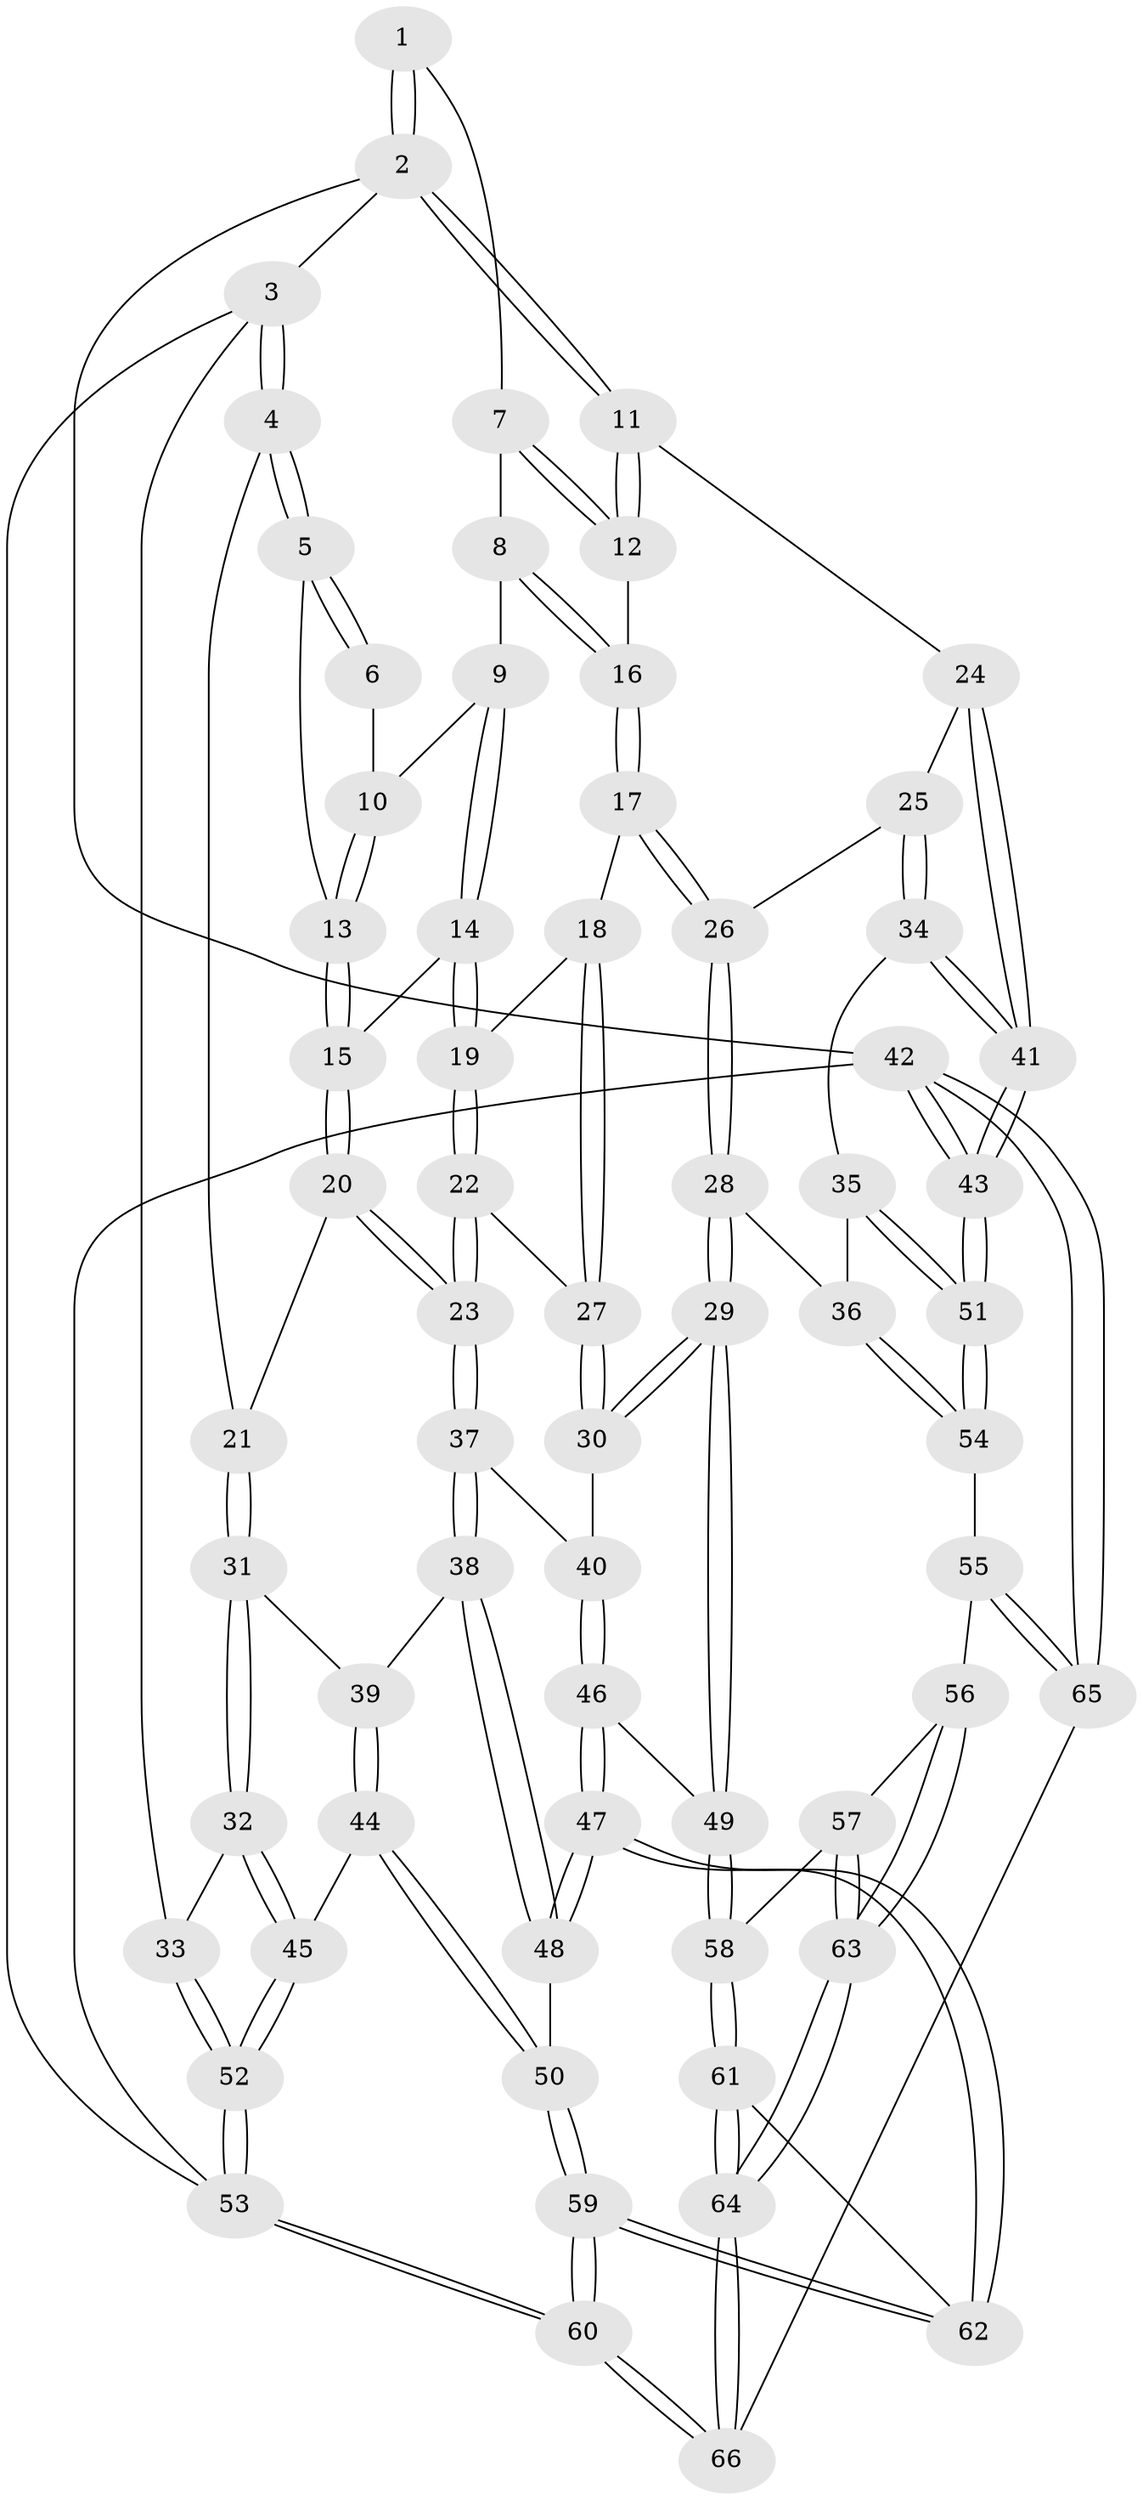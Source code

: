 // Generated by graph-tools (version 1.1) at 2025/00/03/09/25 05:00:05]
// undirected, 66 vertices, 162 edges
graph export_dot {
graph [start="1"]
  node [color=gray90,style=filled];
  1 [pos="+0.8654926330887213+0"];
  2 [pos="+1+0"];
  3 [pos="+0+0"];
  4 [pos="+0+0"];
  5 [pos="+0.12239990373675091+0"];
  6 [pos="+0.6363964336724954+0"];
  7 [pos="+0.8411152531053393+0.02540845201809231"];
  8 [pos="+0.715798736660987+0.17490690011607668"];
  9 [pos="+0.6618473336229048+0.15105572512909832"];
  10 [pos="+0.6294887858512764+0.09464137811276489"];
  11 [pos="+1+0.23846007692223026"];
  12 [pos="+0.9174563730615755+0.2058994679551377"];
  13 [pos="+0.3963806465201733+0.15001618210486256"];
  14 [pos="+0.56025015150957+0.27071499519228165"];
  15 [pos="+0.41365782423089076+0.22739622170879673"];
  16 [pos="+0.7896970642238867+0.2601482754250811"];
  17 [pos="+0.7763167679058528+0.3167415080083669"];
  18 [pos="+0.7167917667544559+0.35153114910057054"];
  19 [pos="+0.5705133119483382+0.29420149222354824"];
  20 [pos="+0.33404560786509535+0.4045646618881588"];
  21 [pos="+0.1859682913044923+0.338332026820536"];
  22 [pos="+0.545242468706708+0.4007797005500895"];
  23 [pos="+0.35165804824471064+0.4484434714338183"];
  24 [pos="+1+0.32866436705225927"];
  25 [pos="+0.875272092145957+0.40640137775317897"];
  26 [pos="+0.8348872863861475+0.3934741796684255"];
  27 [pos="+0.6457334180274757+0.4778763310626816"];
  28 [pos="+0.742698448244693+0.628275757040632"];
  29 [pos="+0.7268584944037771+0.6307941653790571"];
  30 [pos="+0.6563843257583227+0.5544278887034182"];
  31 [pos="+0.010264372763981306+0.5388837942950335"];
  32 [pos="+0+0.5468033328136331"];
  33 [pos="+0+0.5426873493696522"];
  34 [pos="+0.9261413579029256+0.5791120670564711"];
  35 [pos="+0.8137358172403447+0.6368880561803568"];
  36 [pos="+0.8087472928476376+0.6379242212870214"];
  37 [pos="+0.3496151916208407+0.5519071499365196"];
  38 [pos="+0.3099497083149749+0.5767151991795549"];
  39 [pos="+0.12814687637411767+0.5847882896397485"];
  40 [pos="+0.3758535441509598+0.5699773322405327"];
  41 [pos="+1+0.5426716673487807"];
  42 [pos="+1+1"];
  43 [pos="+1+0.8863702992771872"];
  44 [pos="+0.13397458800965859+0.7696497745861217"];
  45 [pos="+0.07877441228005648+0.7660279519758981"];
  46 [pos="+0.46635893326121597+0.7412905591543313"];
  47 [pos="+0.4339163417796441+0.8337629117089187"];
  48 [pos="+0.2556286502691962+0.7440301821811318"];
  49 [pos="+0.6755144592640491+0.7220014316564808"];
  50 [pos="+0.1919935821281563+0.8146128908608301"];
  51 [pos="+1+0.866300071058279"];
  52 [pos="+0+1"];
  53 [pos="+0+1"];
  54 [pos="+0.9008261830058094+0.8771624303910738"];
  55 [pos="+0.899653440150909+0.877832392901443"];
  56 [pos="+0.8556967231303958+0.8818092925636997"];
  57 [pos="+0.721927571759794+0.8109095926516593"];
  58 [pos="+0.6804144867449041+0.7713443959172536"];
  59 [pos="+0.20800072121263868+0.9997278310203801"];
  60 [pos="+0.07204845400441397+1"];
  61 [pos="+0.5759585379604865+0.9786242207014776"];
  62 [pos="+0.4335514778091532+0.8432451647065923"];
  63 [pos="+0.7494770766220856+0.9698497560386291"];
  64 [pos="+0.6206277206981746+1"];
  65 [pos="+0.8077761568792304+1"];
  66 [pos="+0.6203987321573917+1"];
  1 -- 2;
  1 -- 2;
  1 -- 7;
  2 -- 3;
  2 -- 11;
  2 -- 11;
  2 -- 42;
  3 -- 4;
  3 -- 4;
  3 -- 33;
  3 -- 53;
  4 -- 5;
  4 -- 5;
  4 -- 21;
  5 -- 6;
  5 -- 6;
  5 -- 13;
  6 -- 10;
  7 -- 8;
  7 -- 12;
  7 -- 12;
  8 -- 9;
  8 -- 16;
  8 -- 16;
  9 -- 10;
  9 -- 14;
  9 -- 14;
  10 -- 13;
  10 -- 13;
  11 -- 12;
  11 -- 12;
  11 -- 24;
  12 -- 16;
  13 -- 15;
  13 -- 15;
  14 -- 15;
  14 -- 19;
  14 -- 19;
  15 -- 20;
  15 -- 20;
  16 -- 17;
  16 -- 17;
  17 -- 18;
  17 -- 26;
  17 -- 26;
  18 -- 19;
  18 -- 27;
  18 -- 27;
  19 -- 22;
  19 -- 22;
  20 -- 21;
  20 -- 23;
  20 -- 23;
  21 -- 31;
  21 -- 31;
  22 -- 23;
  22 -- 23;
  22 -- 27;
  23 -- 37;
  23 -- 37;
  24 -- 25;
  24 -- 41;
  24 -- 41;
  25 -- 26;
  25 -- 34;
  25 -- 34;
  26 -- 28;
  26 -- 28;
  27 -- 30;
  27 -- 30;
  28 -- 29;
  28 -- 29;
  28 -- 36;
  29 -- 30;
  29 -- 30;
  29 -- 49;
  29 -- 49;
  30 -- 40;
  31 -- 32;
  31 -- 32;
  31 -- 39;
  32 -- 33;
  32 -- 45;
  32 -- 45;
  33 -- 52;
  33 -- 52;
  34 -- 35;
  34 -- 41;
  34 -- 41;
  35 -- 36;
  35 -- 51;
  35 -- 51;
  36 -- 54;
  36 -- 54;
  37 -- 38;
  37 -- 38;
  37 -- 40;
  38 -- 39;
  38 -- 48;
  38 -- 48;
  39 -- 44;
  39 -- 44;
  40 -- 46;
  40 -- 46;
  41 -- 43;
  41 -- 43;
  42 -- 43;
  42 -- 43;
  42 -- 65;
  42 -- 65;
  42 -- 53;
  43 -- 51;
  43 -- 51;
  44 -- 45;
  44 -- 50;
  44 -- 50;
  45 -- 52;
  45 -- 52;
  46 -- 47;
  46 -- 47;
  46 -- 49;
  47 -- 48;
  47 -- 48;
  47 -- 62;
  47 -- 62;
  48 -- 50;
  49 -- 58;
  49 -- 58;
  50 -- 59;
  50 -- 59;
  51 -- 54;
  51 -- 54;
  52 -- 53;
  52 -- 53;
  53 -- 60;
  53 -- 60;
  54 -- 55;
  55 -- 56;
  55 -- 65;
  55 -- 65;
  56 -- 57;
  56 -- 63;
  56 -- 63;
  57 -- 58;
  57 -- 63;
  57 -- 63;
  58 -- 61;
  58 -- 61;
  59 -- 60;
  59 -- 60;
  59 -- 62;
  59 -- 62;
  60 -- 66;
  60 -- 66;
  61 -- 62;
  61 -- 64;
  61 -- 64;
  63 -- 64;
  63 -- 64;
  64 -- 66;
  64 -- 66;
  65 -- 66;
}
